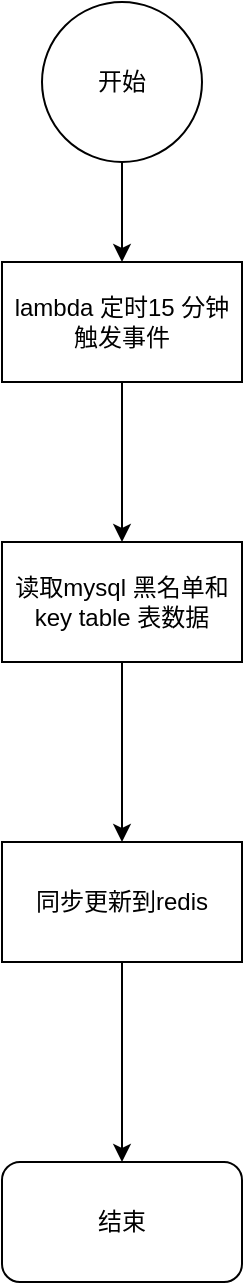 <mxfile version="13.10.0" type="github">
  <diagram id="SNDxYb_rHsv5n3qd7yI8" name="Page-1">
    <mxGraphModel dx="2062" dy="1101" grid="1" gridSize="10" guides="1" tooltips="1" connect="1" arrows="1" fold="1" page="1" pageScale="1" pageWidth="827" pageHeight="1169" math="0" shadow="0">
      <root>
        <mxCell id="0" />
        <mxCell id="1" parent="0" />
        <mxCell id="oRgY2UtIKx9oSUxHWmok-10" value="" style="edgeStyle=orthogonalEdgeStyle;rounded=0;orthogonalLoop=1;jettySize=auto;html=1;" parent="1" source="oRgY2UtIKx9oSUxHWmok-3" target="oRgY2UtIKx9oSUxHWmok-9" edge="1">
          <mxGeometry relative="1" as="geometry" />
        </mxCell>
        <mxCell id="oRgY2UtIKx9oSUxHWmok-3" value="开始" style="ellipse;whiteSpace=wrap;html=1;aspect=fixed;" parent="1" vertex="1">
          <mxGeometry x="374" y="180" width="80" height="80" as="geometry" />
        </mxCell>
        <mxCell id="oRgY2UtIKx9oSUxHWmok-8" value="" style="edgeStyle=orthogonalEdgeStyle;rounded=0;orthogonalLoop=1;jettySize=auto;html=1;" parent="1" source="oRgY2UtIKx9oSUxHWmok-4" target="oRgY2UtIKx9oSUxHWmok-7" edge="1">
          <mxGeometry relative="1" as="geometry" />
        </mxCell>
        <mxCell id="oRgY2UtIKx9oSUxHWmok-4" value="读取mysql 黑名单和key table 表数据" style="rounded=0;whiteSpace=wrap;html=1;" parent="1" vertex="1">
          <mxGeometry x="354" y="450" width="120" height="60" as="geometry" />
        </mxCell>
        <mxCell id="oRgY2UtIKx9oSUxHWmok-13" value="" style="edgeStyle=orthogonalEdgeStyle;rounded=0;orthogonalLoop=1;jettySize=auto;html=1;" parent="1" source="oRgY2UtIKx9oSUxHWmok-7" target="oRgY2UtIKx9oSUxHWmok-12" edge="1">
          <mxGeometry relative="1" as="geometry" />
        </mxCell>
        <mxCell id="oRgY2UtIKx9oSUxHWmok-7" value="同步更新到redis" style="rounded=0;whiteSpace=wrap;html=1;" parent="1" vertex="1">
          <mxGeometry x="354" y="600" width="120" height="60" as="geometry" />
        </mxCell>
        <mxCell id="oRgY2UtIKx9oSUxHWmok-11" value="" style="edgeStyle=orthogonalEdgeStyle;rounded=0;orthogonalLoop=1;jettySize=auto;html=1;" parent="1" source="oRgY2UtIKx9oSUxHWmok-9" target="oRgY2UtIKx9oSUxHWmok-4" edge="1">
          <mxGeometry relative="1" as="geometry" />
        </mxCell>
        <mxCell id="oRgY2UtIKx9oSUxHWmok-9" value="lambda 定时15 分钟触发事件" style="rounded=0;whiteSpace=wrap;html=1;" parent="1" vertex="1">
          <mxGeometry x="354" y="310" width="120" height="60" as="geometry" />
        </mxCell>
        <mxCell id="oRgY2UtIKx9oSUxHWmok-12" value="结束" style="rounded=1;whiteSpace=wrap;html=1;" parent="1" vertex="1">
          <mxGeometry x="354" y="760" width="120" height="60" as="geometry" />
        </mxCell>
      </root>
    </mxGraphModel>
  </diagram>
</mxfile>
